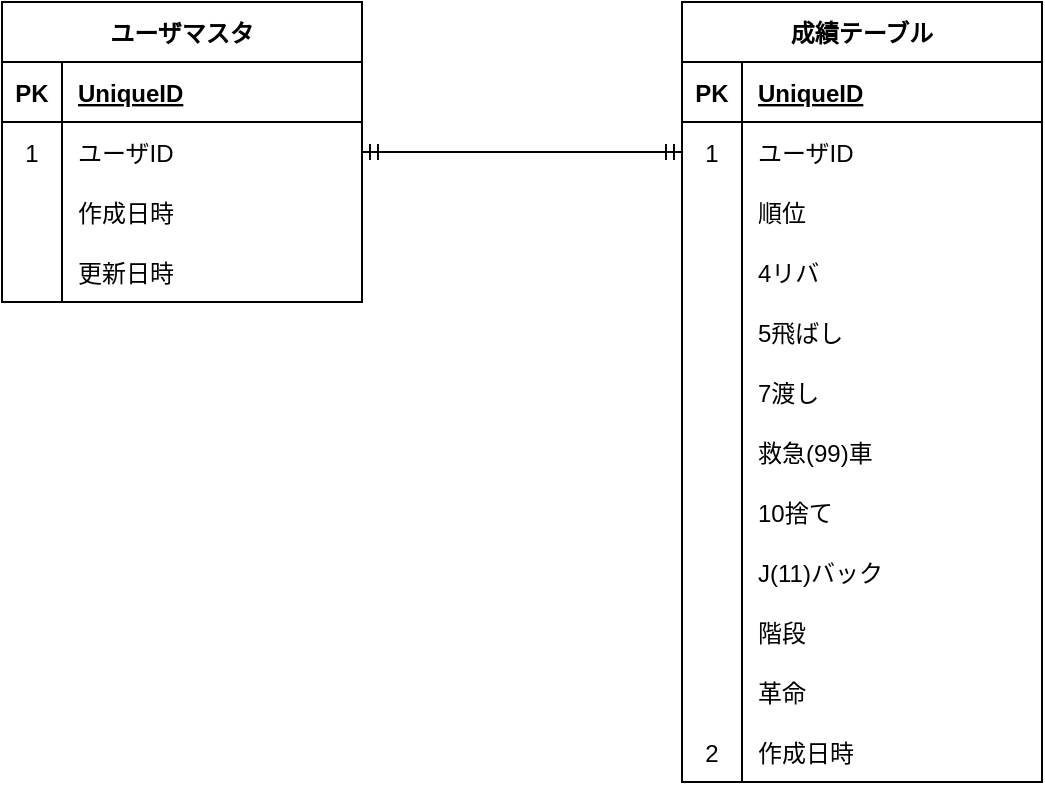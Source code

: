 <mxfile version="20.4.2" type="device"><diagram id="1HhOKFcfqZ1ejQYGoP2w" name="ページ1"><mxGraphModel dx="1422" dy="794" grid="0" gridSize="10" guides="1" tooltips="1" connect="1" arrows="1" fold="1" page="0" pageScale="1" pageWidth="827" pageHeight="1169" math="0" shadow="0"><root><mxCell id="0"/><mxCell id="1" parent="0"/><mxCell id="5jWPrUKU3-ZSOfySJN3j-1" value="ユーザマスタ" style="shape=table;startSize=30;container=1;collapsible=1;childLayout=tableLayout;fixedRows=1;rowLines=0;fontStyle=1;align=center;resizeLast=1;" vertex="1" parent="1"><mxGeometry y="170" width="180" height="150" as="geometry"/></mxCell><mxCell id="5jWPrUKU3-ZSOfySJN3j-2" value="" style="shape=tableRow;horizontal=0;startSize=0;swimlaneHead=0;swimlaneBody=0;fillColor=none;collapsible=0;dropTarget=0;points=[[0,0.5],[1,0.5]];portConstraint=eastwest;top=0;left=0;right=0;bottom=1;" vertex="1" parent="5jWPrUKU3-ZSOfySJN3j-1"><mxGeometry y="30" width="180" height="30" as="geometry"/></mxCell><mxCell id="5jWPrUKU3-ZSOfySJN3j-3" value="PK" style="shape=partialRectangle;connectable=0;fillColor=none;top=0;left=0;bottom=0;right=0;fontStyle=1;overflow=hidden;" vertex="1" parent="5jWPrUKU3-ZSOfySJN3j-2"><mxGeometry width="30" height="30" as="geometry"><mxRectangle width="30" height="30" as="alternateBounds"/></mxGeometry></mxCell><mxCell id="5jWPrUKU3-ZSOfySJN3j-4" value="UniqueID" style="shape=partialRectangle;connectable=0;fillColor=none;top=0;left=0;bottom=0;right=0;align=left;spacingLeft=6;fontStyle=5;overflow=hidden;" vertex="1" parent="5jWPrUKU3-ZSOfySJN3j-2"><mxGeometry x="30" width="150" height="30" as="geometry"><mxRectangle width="150" height="30" as="alternateBounds"/></mxGeometry></mxCell><mxCell id="5jWPrUKU3-ZSOfySJN3j-5" value="" style="shape=tableRow;horizontal=0;startSize=0;swimlaneHead=0;swimlaneBody=0;fillColor=none;collapsible=0;dropTarget=0;points=[[0,0.5],[1,0.5]];portConstraint=eastwest;top=0;left=0;right=0;bottom=0;" vertex="1" parent="5jWPrUKU3-ZSOfySJN3j-1"><mxGeometry y="60" width="180" height="30" as="geometry"/></mxCell><mxCell id="5jWPrUKU3-ZSOfySJN3j-6" value="1" style="shape=partialRectangle;connectable=0;fillColor=none;top=0;left=0;bottom=0;right=0;editable=1;overflow=hidden;" vertex="1" parent="5jWPrUKU3-ZSOfySJN3j-5"><mxGeometry width="30" height="30" as="geometry"><mxRectangle width="30" height="30" as="alternateBounds"/></mxGeometry></mxCell><mxCell id="5jWPrUKU3-ZSOfySJN3j-7" value="ユーザID" style="shape=partialRectangle;connectable=0;fillColor=none;top=0;left=0;bottom=0;right=0;align=left;spacingLeft=6;overflow=hidden;" vertex="1" parent="5jWPrUKU3-ZSOfySJN3j-5"><mxGeometry x="30" width="150" height="30" as="geometry"><mxRectangle width="150" height="30" as="alternateBounds"/></mxGeometry></mxCell><mxCell id="5jWPrUKU3-ZSOfySJN3j-8" value="" style="shape=tableRow;horizontal=0;startSize=0;swimlaneHead=0;swimlaneBody=0;fillColor=none;collapsible=0;dropTarget=0;points=[[0,0.5],[1,0.5]];portConstraint=eastwest;top=0;left=0;right=0;bottom=0;" vertex="1" parent="5jWPrUKU3-ZSOfySJN3j-1"><mxGeometry y="90" width="180" height="30" as="geometry"/></mxCell><mxCell id="5jWPrUKU3-ZSOfySJN3j-9" value="" style="shape=partialRectangle;connectable=0;fillColor=none;top=0;left=0;bottom=0;right=0;editable=1;overflow=hidden;" vertex="1" parent="5jWPrUKU3-ZSOfySJN3j-8"><mxGeometry width="30" height="30" as="geometry"><mxRectangle width="30" height="30" as="alternateBounds"/></mxGeometry></mxCell><mxCell id="5jWPrUKU3-ZSOfySJN3j-10" value="作成日時" style="shape=partialRectangle;connectable=0;fillColor=none;top=0;left=0;bottom=0;right=0;align=left;spacingLeft=6;overflow=hidden;" vertex="1" parent="5jWPrUKU3-ZSOfySJN3j-8"><mxGeometry x="30" width="150" height="30" as="geometry"><mxRectangle width="150" height="30" as="alternateBounds"/></mxGeometry></mxCell><mxCell id="5jWPrUKU3-ZSOfySJN3j-11" value="" style="shape=tableRow;horizontal=0;startSize=0;swimlaneHead=0;swimlaneBody=0;fillColor=none;collapsible=0;dropTarget=0;points=[[0,0.5],[1,0.5]];portConstraint=eastwest;top=0;left=0;right=0;bottom=0;" vertex="1" parent="5jWPrUKU3-ZSOfySJN3j-1"><mxGeometry y="120" width="180" height="30" as="geometry"/></mxCell><mxCell id="5jWPrUKU3-ZSOfySJN3j-12" value="" style="shape=partialRectangle;connectable=0;fillColor=none;top=0;left=0;bottom=0;right=0;editable=1;overflow=hidden;" vertex="1" parent="5jWPrUKU3-ZSOfySJN3j-11"><mxGeometry width="30" height="30" as="geometry"><mxRectangle width="30" height="30" as="alternateBounds"/></mxGeometry></mxCell><mxCell id="5jWPrUKU3-ZSOfySJN3j-13" value="更新日時" style="shape=partialRectangle;connectable=0;fillColor=none;top=0;left=0;bottom=0;right=0;align=left;spacingLeft=6;overflow=hidden;" vertex="1" parent="5jWPrUKU3-ZSOfySJN3j-11"><mxGeometry x="30" width="150" height="30" as="geometry"><mxRectangle width="150" height="30" as="alternateBounds"/></mxGeometry></mxCell><mxCell id="5jWPrUKU3-ZSOfySJN3j-74" value="" style="edgeStyle=entityRelationEdgeStyle;fontSize=12;html=1;endArrow=ERmandOne;startArrow=ERmandOne;rounded=0;entryX=0;entryY=0.5;entryDx=0;entryDy=0;exitX=1;exitY=0.5;exitDx=0;exitDy=0;" edge="1" parent="1" source="5jWPrUKU3-ZSOfySJN3j-5" target="5jWPrUKU3-ZSOfySJN3j-125"><mxGeometry width="100" height="100" relative="1" as="geometry"><mxPoint x="140" y="380" as="sourcePoint"/><mxPoint x="340" y="245" as="targetPoint"/></mxGeometry></mxCell><mxCell id="5jWPrUKU3-ZSOfySJN3j-121" value="成績テーブル" style="shape=table;startSize=30;container=1;collapsible=1;childLayout=tableLayout;fixedRows=1;rowLines=0;fontStyle=1;align=center;resizeLast=1;" vertex="1" parent="1"><mxGeometry x="340" y="170" width="180" height="390" as="geometry"/></mxCell><mxCell id="5jWPrUKU3-ZSOfySJN3j-122" value="" style="shape=tableRow;horizontal=0;startSize=0;swimlaneHead=0;swimlaneBody=0;fillColor=none;collapsible=0;dropTarget=0;points=[[0,0.5],[1,0.5]];portConstraint=eastwest;top=0;left=0;right=0;bottom=1;" vertex="1" parent="5jWPrUKU3-ZSOfySJN3j-121"><mxGeometry y="30" width="180" height="30" as="geometry"/></mxCell><mxCell id="5jWPrUKU3-ZSOfySJN3j-123" value="PK" style="shape=partialRectangle;connectable=0;fillColor=none;top=0;left=0;bottom=0;right=0;fontStyle=1;overflow=hidden;" vertex="1" parent="5jWPrUKU3-ZSOfySJN3j-122"><mxGeometry width="30" height="30" as="geometry"><mxRectangle width="30" height="30" as="alternateBounds"/></mxGeometry></mxCell><mxCell id="5jWPrUKU3-ZSOfySJN3j-124" value="UniqueID" style="shape=partialRectangle;connectable=0;fillColor=none;top=0;left=0;bottom=0;right=0;align=left;spacingLeft=6;fontStyle=5;overflow=hidden;" vertex="1" parent="5jWPrUKU3-ZSOfySJN3j-122"><mxGeometry x="30" width="150" height="30" as="geometry"><mxRectangle width="150" height="30" as="alternateBounds"/></mxGeometry></mxCell><mxCell id="5jWPrUKU3-ZSOfySJN3j-125" value="" style="shape=tableRow;horizontal=0;startSize=0;swimlaneHead=0;swimlaneBody=0;fillColor=none;collapsible=0;dropTarget=0;points=[[0,0.5],[1,0.5]];portConstraint=eastwest;top=0;left=0;right=0;bottom=0;" vertex="1" parent="5jWPrUKU3-ZSOfySJN3j-121"><mxGeometry y="60" width="180" height="30" as="geometry"/></mxCell><mxCell id="5jWPrUKU3-ZSOfySJN3j-126" value="1" style="shape=partialRectangle;connectable=0;fillColor=none;top=0;left=0;bottom=0;right=0;editable=1;overflow=hidden;" vertex="1" parent="5jWPrUKU3-ZSOfySJN3j-125"><mxGeometry width="30" height="30" as="geometry"><mxRectangle width="30" height="30" as="alternateBounds"/></mxGeometry></mxCell><mxCell id="5jWPrUKU3-ZSOfySJN3j-127" value="ユーザID" style="shape=partialRectangle;connectable=0;fillColor=none;top=0;left=0;bottom=0;right=0;align=left;spacingLeft=6;overflow=hidden;" vertex="1" parent="5jWPrUKU3-ZSOfySJN3j-125"><mxGeometry x="30" width="150" height="30" as="geometry"><mxRectangle width="150" height="30" as="alternateBounds"/></mxGeometry></mxCell><mxCell id="5jWPrUKU3-ZSOfySJN3j-128" value="" style="shape=tableRow;horizontal=0;startSize=0;swimlaneHead=0;swimlaneBody=0;fillColor=none;collapsible=0;dropTarget=0;points=[[0,0.5],[1,0.5]];portConstraint=eastwest;top=0;left=0;right=0;bottom=0;" vertex="1" parent="5jWPrUKU3-ZSOfySJN3j-121"><mxGeometry y="90" width="180" height="30" as="geometry"/></mxCell><mxCell id="5jWPrUKU3-ZSOfySJN3j-129" value="" style="shape=partialRectangle;connectable=0;fillColor=none;top=0;left=0;bottom=0;right=0;editable=1;overflow=hidden;" vertex="1" parent="5jWPrUKU3-ZSOfySJN3j-128"><mxGeometry width="30" height="30" as="geometry"><mxRectangle width="30" height="30" as="alternateBounds"/></mxGeometry></mxCell><mxCell id="5jWPrUKU3-ZSOfySJN3j-130" value="順位" style="shape=partialRectangle;connectable=0;fillColor=none;top=0;left=0;bottom=0;right=0;align=left;spacingLeft=6;overflow=hidden;" vertex="1" parent="5jWPrUKU3-ZSOfySJN3j-128"><mxGeometry x="30" width="150" height="30" as="geometry"><mxRectangle width="150" height="30" as="alternateBounds"/></mxGeometry></mxCell><mxCell id="5jWPrUKU3-ZSOfySJN3j-170" style="shape=tableRow;horizontal=0;startSize=0;swimlaneHead=0;swimlaneBody=0;fillColor=none;collapsible=0;dropTarget=0;points=[[0,0.5],[1,0.5]];portConstraint=eastwest;top=0;left=0;right=0;bottom=0;" vertex="1" parent="5jWPrUKU3-ZSOfySJN3j-121"><mxGeometry y="120" width="180" height="30" as="geometry"/></mxCell><mxCell id="5jWPrUKU3-ZSOfySJN3j-171" style="shape=partialRectangle;connectable=0;fillColor=none;top=0;left=0;bottom=0;right=0;editable=1;overflow=hidden;" vertex="1" parent="5jWPrUKU3-ZSOfySJN3j-170"><mxGeometry width="30" height="30" as="geometry"><mxRectangle width="30" height="30" as="alternateBounds"/></mxGeometry></mxCell><mxCell id="5jWPrUKU3-ZSOfySJN3j-172" value="4リバ" style="shape=partialRectangle;connectable=0;fillColor=none;top=0;left=0;bottom=0;right=0;align=left;spacingLeft=6;overflow=hidden;" vertex="1" parent="5jWPrUKU3-ZSOfySJN3j-170"><mxGeometry x="30" width="150" height="30" as="geometry"><mxRectangle width="150" height="30" as="alternateBounds"/></mxGeometry></mxCell><mxCell id="5jWPrUKU3-ZSOfySJN3j-167" style="shape=tableRow;horizontal=0;startSize=0;swimlaneHead=0;swimlaneBody=0;fillColor=none;collapsible=0;dropTarget=0;points=[[0,0.5],[1,0.5]];portConstraint=eastwest;top=0;left=0;right=0;bottom=0;" vertex="1" parent="5jWPrUKU3-ZSOfySJN3j-121"><mxGeometry y="150" width="180" height="30" as="geometry"/></mxCell><mxCell id="5jWPrUKU3-ZSOfySJN3j-168" style="shape=partialRectangle;connectable=0;fillColor=none;top=0;left=0;bottom=0;right=0;editable=1;overflow=hidden;" vertex="1" parent="5jWPrUKU3-ZSOfySJN3j-167"><mxGeometry width="30" height="30" as="geometry"><mxRectangle width="30" height="30" as="alternateBounds"/></mxGeometry></mxCell><mxCell id="5jWPrUKU3-ZSOfySJN3j-169" value="5飛ばし" style="shape=partialRectangle;connectable=0;fillColor=none;top=0;left=0;bottom=0;right=0;align=left;spacingLeft=6;overflow=hidden;" vertex="1" parent="5jWPrUKU3-ZSOfySJN3j-167"><mxGeometry x="30" width="150" height="30" as="geometry"><mxRectangle width="150" height="30" as="alternateBounds"/></mxGeometry></mxCell><mxCell id="5jWPrUKU3-ZSOfySJN3j-164" style="shape=tableRow;horizontal=0;startSize=0;swimlaneHead=0;swimlaneBody=0;fillColor=none;collapsible=0;dropTarget=0;points=[[0,0.5],[1,0.5]];portConstraint=eastwest;top=0;left=0;right=0;bottom=0;" vertex="1" parent="5jWPrUKU3-ZSOfySJN3j-121"><mxGeometry y="180" width="180" height="30" as="geometry"/></mxCell><mxCell id="5jWPrUKU3-ZSOfySJN3j-165" style="shape=partialRectangle;connectable=0;fillColor=none;top=0;left=0;bottom=0;right=0;editable=1;overflow=hidden;" vertex="1" parent="5jWPrUKU3-ZSOfySJN3j-164"><mxGeometry width="30" height="30" as="geometry"><mxRectangle width="30" height="30" as="alternateBounds"/></mxGeometry></mxCell><mxCell id="5jWPrUKU3-ZSOfySJN3j-166" value="7渡し" style="shape=partialRectangle;connectable=0;fillColor=none;top=0;left=0;bottom=0;right=0;align=left;spacingLeft=6;overflow=hidden;" vertex="1" parent="5jWPrUKU3-ZSOfySJN3j-164"><mxGeometry x="30" width="150" height="30" as="geometry"><mxRectangle width="150" height="30" as="alternateBounds"/></mxGeometry></mxCell><mxCell id="5jWPrUKU3-ZSOfySJN3j-161" style="shape=tableRow;horizontal=0;startSize=0;swimlaneHead=0;swimlaneBody=0;fillColor=none;collapsible=0;dropTarget=0;points=[[0,0.5],[1,0.5]];portConstraint=eastwest;top=0;left=0;right=0;bottom=0;" vertex="1" parent="5jWPrUKU3-ZSOfySJN3j-121"><mxGeometry y="210" width="180" height="30" as="geometry"/></mxCell><mxCell id="5jWPrUKU3-ZSOfySJN3j-162" style="shape=partialRectangle;connectable=0;fillColor=none;top=0;left=0;bottom=0;right=0;editable=1;overflow=hidden;" vertex="1" parent="5jWPrUKU3-ZSOfySJN3j-161"><mxGeometry width="30" height="30" as="geometry"><mxRectangle width="30" height="30" as="alternateBounds"/></mxGeometry></mxCell><mxCell id="5jWPrUKU3-ZSOfySJN3j-163" value="救急(99)車" style="shape=partialRectangle;connectable=0;fillColor=none;top=0;left=0;bottom=0;right=0;align=left;spacingLeft=6;overflow=hidden;" vertex="1" parent="5jWPrUKU3-ZSOfySJN3j-161"><mxGeometry x="30" width="150" height="30" as="geometry"><mxRectangle width="150" height="30" as="alternateBounds"/></mxGeometry></mxCell><mxCell id="5jWPrUKU3-ZSOfySJN3j-158" style="shape=tableRow;horizontal=0;startSize=0;swimlaneHead=0;swimlaneBody=0;fillColor=none;collapsible=0;dropTarget=0;points=[[0,0.5],[1,0.5]];portConstraint=eastwest;top=0;left=0;right=0;bottom=0;" vertex="1" parent="5jWPrUKU3-ZSOfySJN3j-121"><mxGeometry y="240" width="180" height="30" as="geometry"/></mxCell><mxCell id="5jWPrUKU3-ZSOfySJN3j-159" style="shape=partialRectangle;connectable=0;fillColor=none;top=0;left=0;bottom=0;right=0;editable=1;overflow=hidden;" vertex="1" parent="5jWPrUKU3-ZSOfySJN3j-158"><mxGeometry width="30" height="30" as="geometry"><mxRectangle width="30" height="30" as="alternateBounds"/></mxGeometry></mxCell><mxCell id="5jWPrUKU3-ZSOfySJN3j-160" value="10捨て" style="shape=partialRectangle;connectable=0;fillColor=none;top=0;left=0;bottom=0;right=0;align=left;spacingLeft=6;overflow=hidden;" vertex="1" parent="5jWPrUKU3-ZSOfySJN3j-158"><mxGeometry x="30" width="150" height="30" as="geometry"><mxRectangle width="150" height="30" as="alternateBounds"/></mxGeometry></mxCell><mxCell id="5jWPrUKU3-ZSOfySJN3j-155" style="shape=tableRow;horizontal=0;startSize=0;swimlaneHead=0;swimlaneBody=0;fillColor=none;collapsible=0;dropTarget=0;points=[[0,0.5],[1,0.5]];portConstraint=eastwest;top=0;left=0;right=0;bottom=0;" vertex="1" parent="5jWPrUKU3-ZSOfySJN3j-121"><mxGeometry y="270" width="180" height="30" as="geometry"/></mxCell><mxCell id="5jWPrUKU3-ZSOfySJN3j-156" style="shape=partialRectangle;connectable=0;fillColor=none;top=0;left=0;bottom=0;right=0;editable=1;overflow=hidden;" vertex="1" parent="5jWPrUKU3-ZSOfySJN3j-155"><mxGeometry width="30" height="30" as="geometry"><mxRectangle width="30" height="30" as="alternateBounds"/></mxGeometry></mxCell><mxCell id="5jWPrUKU3-ZSOfySJN3j-157" value="J(11)バック" style="shape=partialRectangle;connectable=0;fillColor=none;top=0;left=0;bottom=0;right=0;align=left;spacingLeft=6;overflow=hidden;" vertex="1" parent="5jWPrUKU3-ZSOfySJN3j-155"><mxGeometry x="30" width="150" height="30" as="geometry"><mxRectangle width="150" height="30" as="alternateBounds"/></mxGeometry></mxCell><mxCell id="5jWPrUKU3-ZSOfySJN3j-152" style="shape=tableRow;horizontal=0;startSize=0;swimlaneHead=0;swimlaneBody=0;fillColor=none;collapsible=0;dropTarget=0;points=[[0,0.5],[1,0.5]];portConstraint=eastwest;top=0;left=0;right=0;bottom=0;" vertex="1" parent="5jWPrUKU3-ZSOfySJN3j-121"><mxGeometry y="300" width="180" height="30" as="geometry"/></mxCell><mxCell id="5jWPrUKU3-ZSOfySJN3j-153" style="shape=partialRectangle;connectable=0;fillColor=none;top=0;left=0;bottom=0;right=0;editable=1;overflow=hidden;" vertex="1" parent="5jWPrUKU3-ZSOfySJN3j-152"><mxGeometry width="30" height="30" as="geometry"><mxRectangle width="30" height="30" as="alternateBounds"/></mxGeometry></mxCell><mxCell id="5jWPrUKU3-ZSOfySJN3j-154" value="階段" style="shape=partialRectangle;connectable=0;fillColor=none;top=0;left=0;bottom=0;right=0;align=left;spacingLeft=6;overflow=hidden;" vertex="1" parent="5jWPrUKU3-ZSOfySJN3j-152"><mxGeometry x="30" width="150" height="30" as="geometry"><mxRectangle width="150" height="30" as="alternateBounds"/></mxGeometry></mxCell><mxCell id="5jWPrUKU3-ZSOfySJN3j-149" style="shape=tableRow;horizontal=0;startSize=0;swimlaneHead=0;swimlaneBody=0;fillColor=none;collapsible=0;dropTarget=0;points=[[0,0.5],[1,0.5]];portConstraint=eastwest;top=0;left=0;right=0;bottom=0;" vertex="1" parent="5jWPrUKU3-ZSOfySJN3j-121"><mxGeometry y="330" width="180" height="30" as="geometry"/></mxCell><mxCell id="5jWPrUKU3-ZSOfySJN3j-150" style="shape=partialRectangle;connectable=0;fillColor=none;top=0;left=0;bottom=0;right=0;editable=1;overflow=hidden;" vertex="1" parent="5jWPrUKU3-ZSOfySJN3j-149"><mxGeometry width="30" height="30" as="geometry"><mxRectangle width="30" height="30" as="alternateBounds"/></mxGeometry></mxCell><mxCell id="5jWPrUKU3-ZSOfySJN3j-151" value="革命" style="shape=partialRectangle;connectable=0;fillColor=none;top=0;left=0;bottom=0;right=0;align=left;spacingLeft=6;overflow=hidden;" vertex="1" parent="5jWPrUKU3-ZSOfySJN3j-149"><mxGeometry x="30" width="150" height="30" as="geometry"><mxRectangle width="150" height="30" as="alternateBounds"/></mxGeometry></mxCell><mxCell id="5jWPrUKU3-ZSOfySJN3j-146" style="shape=tableRow;horizontal=0;startSize=0;swimlaneHead=0;swimlaneBody=0;fillColor=none;collapsible=0;dropTarget=0;points=[[0,0.5],[1,0.5]];portConstraint=eastwest;top=0;left=0;right=0;bottom=0;" vertex="1" parent="5jWPrUKU3-ZSOfySJN3j-121"><mxGeometry y="360" width="180" height="30" as="geometry"/></mxCell><mxCell id="5jWPrUKU3-ZSOfySJN3j-147" value="2" style="shape=partialRectangle;connectable=0;fillColor=none;top=0;left=0;bottom=0;right=0;editable=1;overflow=hidden;" vertex="1" parent="5jWPrUKU3-ZSOfySJN3j-146"><mxGeometry width="30" height="30" as="geometry"><mxRectangle width="30" height="30" as="alternateBounds"/></mxGeometry></mxCell><mxCell id="5jWPrUKU3-ZSOfySJN3j-148" value="作成日時" style="shape=partialRectangle;connectable=0;fillColor=none;top=0;left=0;bottom=0;right=0;align=left;spacingLeft=6;overflow=hidden;" vertex="1" parent="5jWPrUKU3-ZSOfySJN3j-146"><mxGeometry x="30" width="150" height="30" as="geometry"><mxRectangle width="150" height="30" as="alternateBounds"/></mxGeometry></mxCell></root></mxGraphModel></diagram></mxfile>